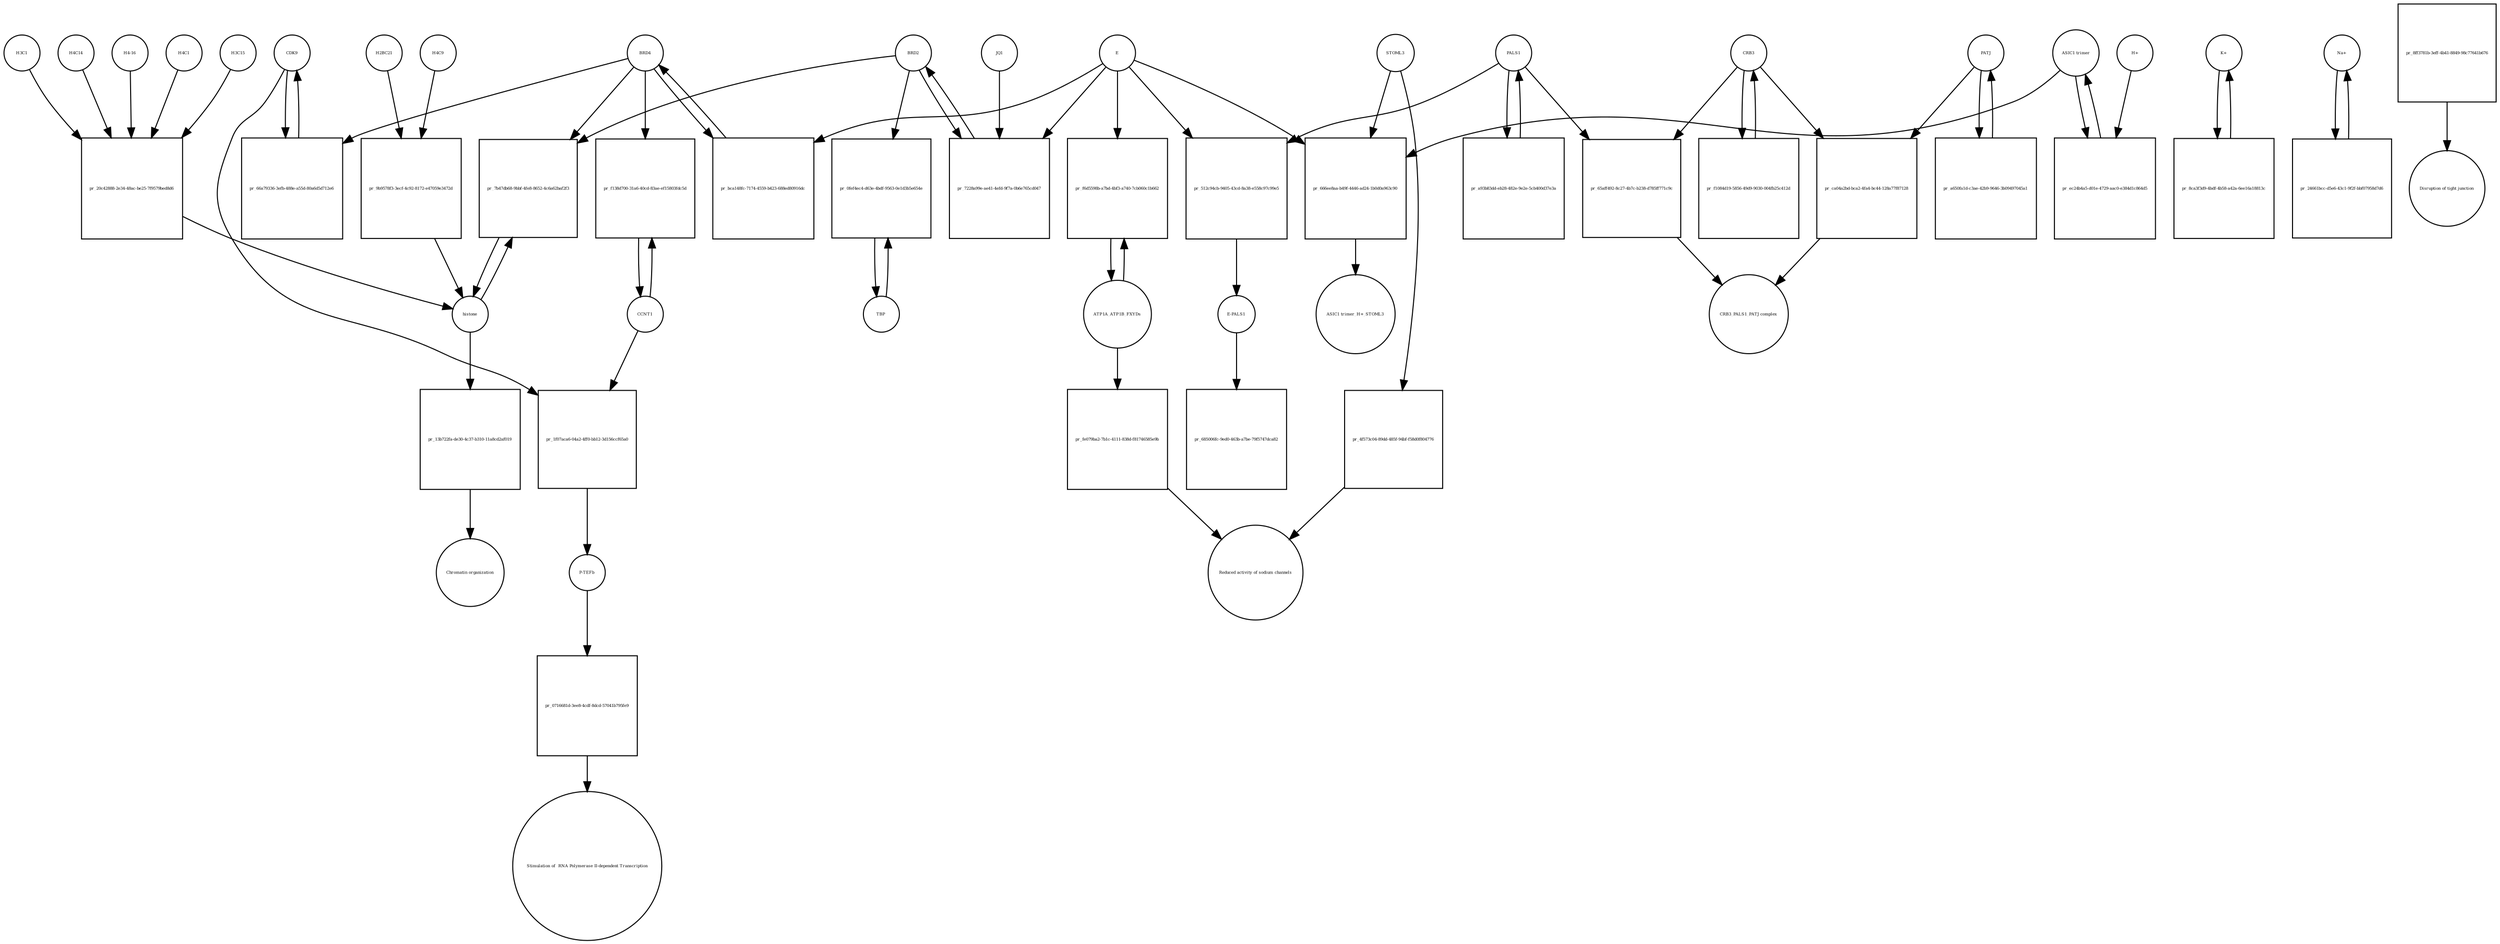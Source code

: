 strict digraph  {
CDK9 [annotation="", bipartite=0, cls=macromolecule, fontsize=4, label=CDK9, shape=circle];
"pr_66a79336-3efb-488e-a55d-80a6d5d712e6" [annotation="", bipartite=1, cls=process, fontsize=4, label="pr_66a79336-3efb-488e-a55d-80a6d5d712e6", shape=square];
BRD4 [annotation="", bipartite=0, cls=macromolecule, fontsize=4, label=BRD4, shape=circle];
CCNT1 [annotation="", bipartite=0, cls=macromolecule, fontsize=4, label=CCNT1, shape=circle];
"pr_f138d700-31a6-40cd-83ae-ef15803fdc5d" [annotation="", bipartite=1, cls=process, fontsize=4, label="pr_f138d700-31a6-40cd-83ae-ef15803fdc5d", shape=square];
histone [annotation="", bipartite=0, cls=complex, fontsize=4, label=histone, shape=circle];
"pr_7b47db68-9bbf-4fe8-8652-4c6a62baf2f3" [annotation="", bipartite=1, cls=process, fontsize=4, label="pr_7b47db68-9bbf-4fe8-8652-4c6a62baf2f3", shape=square];
BRD2 [annotation="", bipartite=0, cls=macromolecule, fontsize=4, label=BRD2, shape=circle];
"pr_bca148fc-7174-4559-b423-688ed80916dc" [annotation="", bipartite=1, cls=process, fontsize=4, label="pr_bca148fc-7174-4559-b423-688ed80916dc", shape=square];
E [annotation=urn_miriam_ncbiprotein_BCD58755, bipartite=0, cls=macromolecule, fontsize=4, label=E, shape=circle];
H4C14 [annotation="", bipartite=0, cls=macromolecule, fontsize=4, label=H4C14, shape=circle];
"pr_20c42888-2e34-48ac-be25-7f9579bed8d6" [annotation="", bipartite=1, cls=process, fontsize=4, label="pr_20c42888-2e34-48ac-be25-7f9579bed8d6", shape=square];
"H4-16" [annotation="", bipartite=0, cls=macromolecule, fontsize=4, label="H4-16", shape=circle];
H4C1 [annotation="", bipartite=0, cls=macromolecule, fontsize=4, label=H4C1, shape=circle];
H3C15 [annotation="", bipartite=0, cls=macromolecule, fontsize=4, label=H3C15, shape=circle];
H3C1 [annotation="", bipartite=0, cls=macromolecule, fontsize=4, label=H3C1, shape=circle];
"pr_7228a99e-ae41-4efd-9f7a-0b6e765cd047" [annotation="", bipartite=1, cls=process, fontsize=4, label="pr_7228a99e-ae41-4efd-9f7a-0b6e765cd047", shape=square];
JQ1 [annotation="", bipartite=0, cls=macromolecule, fontsize=4, label=JQ1, shape=circle];
TBP [annotation="", bipartite=0, cls=macromolecule, fontsize=4, label=TBP, shape=circle];
"pr_0fef4ec4-d63e-4bdf-9563-0e1d3b5e654e" [annotation="", bipartite=1, cls=process, fontsize=4, label="pr_0fef4ec4-d63e-4bdf-9563-0e1d3b5e654e", shape=square];
H4C9 [annotation="", bipartite=0, cls=macromolecule, fontsize=4, label=H4C9, shape=circle];
"pr_9b9578f3-3ecf-4c92-8172-e47059e3472d" [annotation="", bipartite=1, cls=process, fontsize=4, label="pr_9b9578f3-3ecf-4c92-8172-e47059e3472d", shape=square];
H2BC21 [annotation="", bipartite=0, cls=macromolecule, fontsize=4, label=H2BC21, shape=circle];
"pr_512c94cb-9405-43cd-8a38-e558c97c99e5" [annotation="", bipartite=1, cls=process, fontsize=4, label="pr_512c94cb-9405-43cd-8a38-e558c97c99e5", shape=square];
PALS1 [annotation="", bipartite=0, cls=macromolecule, fontsize=4, label=PALS1, shape=circle];
"E-PALS1" [annotation="", bipartite=0, cls=complex, fontsize=4, label="E-PALS1", shape=circle];
"pr_685006fc-9ed0-463b-a7be-79f5747dca82" [annotation="", bipartite=1, cls=process, fontsize=4, label="pr_685006fc-9ed0-463b-a7be-79f5747dca82", shape=square];
"pr_a93b83dd-eb28-482e-9e2e-5cb400d37e3a" [annotation="", bipartite=1, cls=process, fontsize=4, label="pr_a93b83dd-eb28-482e-9e2e-5cb400d37e3a", shape=square];
CRB3 [annotation="", bipartite=0, cls=macromolecule, fontsize=4, label=CRB3, shape=circle];
"pr_f1084d19-5856-49d9-9030-004fb25c412d" [annotation="", bipartite=1, cls=process, fontsize=4, label="pr_f1084d19-5856-49d9-9030-004fb25c412d", shape=square];
PATJ [annotation="", bipartite=0, cls=macromolecule, fontsize=4, label=PATJ, shape=circle];
"pr_a650fa1d-c3ae-42b9-9646-3b09497045a1" [annotation="", bipartite=1, cls=process, fontsize=4, label="pr_a650fa1d-c3ae-42b9-9646-3b09497045a1", shape=square];
ATP1A_ATP1B_FXYDs [annotation="", bipartite=0, cls=complex, fontsize=4, label=ATP1A_ATP1B_FXYDs, shape=circle];
"pr_f6d5598b-a7bd-4bf3-a740-7cb060c1b662" [annotation="", bipartite=1, cls=process, fontsize=4, label="pr_f6d5598b-a7bd-4bf3-a740-7cb060c1b662", shape=square];
"ASIC1 trimer" [annotation="", bipartite=0, cls=macromolecule, fontsize=4, label="ASIC1 trimer", shape=circle];
"pr_ec24b4a5-d01e-4729-aac0-e384d1c864d5" [annotation="", bipartite=1, cls=process, fontsize=4, label="pr_ec24b4a5-d01e-4729-aac0-e384d1c864d5", shape=square];
"H+" [annotation="", bipartite=0, cls="simple chemical", fontsize=4, label="H+", shape=circle];
"pr_666ee8aa-b49f-4446-ad24-1b0d0a963c90" [annotation="", bipartite=1, cls=process, fontsize=4, label="pr_666ee8aa-b49f-4446-ad24-1b0d0a963c90", shape=square];
STOML3 [annotation="", bipartite=0, cls=macromolecule, fontsize=4, label=STOML3, shape=circle];
"ASIC1 trimer_H+_STOML3" [annotation="", bipartite=0, cls=complex, fontsize=4, label="ASIC1 trimer_H+_STOML3", shape=circle];
"K+" [annotation="", bipartite=0, cls="simple chemical", fontsize=4, label="K+", shape=circle];
"pr_8ca3f3d9-4bdf-4b58-a42a-6ee16a18813c" [annotation="", bipartite=1, cls=process, fontsize=4, label="pr_8ca3f3d9-4bdf-4b58-a42a-6ee16a18813c", shape=square];
"Na+" [annotation="", bipartite=0, cls="simple chemical", fontsize=4, label="Na+", shape=circle];
"pr_24661bcc-d5e6-43c1-9f2f-bbf07958d7d6" [annotation="", bipartite=1, cls=process, fontsize=4, label="pr_24661bcc-d5e6-43c1-9f2f-bbf07958d7d6", shape=square];
"pr_65aff492-8c27-4b7c-b238-d785ff771c9c" [annotation="", bipartite=1, cls=process, fontsize=4, label="pr_65aff492-8c27-4b7c-b238-d785ff771c9c", shape=square];
"CRB3_PALS1_PATJ complex" [annotation="", bipartite=0, cls=complex, fontsize=4, label="CRB3_PALS1_PATJ complex", shape=circle];
"pr_ca04a2bd-bca2-4fa4-bc44-128a77f87128" [annotation="", bipartite=1, cls=process, fontsize=4, label="pr_ca04a2bd-bca2-4fa4-bc44-128a77f87128", shape=square];
"pr_fe079ba2-7b1c-4111-838d-f81746585e9b" [annotation="", bipartite=1, cls=process, fontsize=4, label="pr_fe079ba2-7b1c-4111-838d-f81746585e9b", shape=square];
"Reduced activity of sodium channels" [annotation="", bipartite=0, cls=phenotype, fontsize=4, label="Reduced activity of sodium channels", shape=circle];
"pr_4f573c04-89dd-485f-94bf-f58d0f804776" [annotation="", bipartite=1, cls=process, fontsize=4, label="pr_4f573c04-89dd-485f-94bf-f58d0f804776", shape=square];
"pr_8ff3781b-3eff-4b41-8849-98c77641b676" [annotation="", bipartite=1, cls=process, fontsize=4, label="pr_8ff3781b-3eff-4b41-8849-98c77641b676", shape=square];
"Disruption of tight junction" [annotation="", bipartite=0, cls=phenotype, fontsize=4, label="Disruption of tight junction", shape=circle];
"pr_1f07aca6-04a2-4ff0-bb12-3d156ccf65a0" [annotation="", bipartite=1, cls=process, fontsize=4, label="pr_1f07aca6-04a2-4ff0-bb12-3d156ccf65a0", shape=square];
"P-TEFb" [annotation="", bipartite=0, cls=complex, fontsize=4, label="P-TEFb", shape=circle];
"pr_0716681d-3ee8-4cdf-8dcd-57041b795fe9" [annotation="", bipartite=1, cls=process, fontsize=4, label="pr_0716681d-3ee8-4cdf-8dcd-57041b795fe9", shape=square];
" Stimulation of  RNA Polymerase II-dependent Transcription " [annotation="", bipartite=0, cls=phenotype, fontsize=4, label=" Stimulation of  RNA Polymerase II-dependent Transcription ", shape=circle];
"pr_13b722fa-de30-4c37-b310-11a8cd2af019" [annotation="", bipartite=1, cls=process, fontsize=4, label="pr_13b722fa-de30-4c37-b310-11a8cd2af019", shape=square];
"Chromatin organization" [annotation="", bipartite=0, cls=phenotype, fontsize=4, label="Chromatin organization", shape=circle];
CDK9 -> "pr_66a79336-3efb-488e-a55d-80a6d5d712e6"  [annotation="", interaction_type=consumption];
CDK9 -> "pr_1f07aca6-04a2-4ff0-bb12-3d156ccf65a0"  [annotation="", interaction_type=consumption];
"pr_66a79336-3efb-488e-a55d-80a6d5d712e6" -> CDK9  [annotation="", interaction_type=production];
BRD4 -> "pr_66a79336-3efb-488e-a55d-80a6d5d712e6"  [annotation="urn_miriam_doi_10.18632%2Foncotarget.18583|urn_miriam_doi_10.1016%2Fj.molcel.2005.06.027", interaction_type=catalysis];
BRD4 -> "pr_f138d700-31a6-40cd-83ae-ef15803fdc5d"  [annotation="urn_miriam_doi_10.1016%2Fj.molcel.2005.06.027", interaction_type=catalysis];
BRD4 -> "pr_7b47db68-9bbf-4fe8-8652-4c6a62baf2f3"  [annotation="urn_miriam_doi_10.1038%2Fnsmb.3228.|urn_miriam_doi_10.1016%2Fj.molcel.2008.01.018", interaction_type=catalysis];
BRD4 -> "pr_bca148fc-7174-4559-b423-688ed80916dc"  [annotation="", interaction_type=consumption];
CCNT1 -> "pr_f138d700-31a6-40cd-83ae-ef15803fdc5d"  [annotation="", interaction_type=consumption];
CCNT1 -> "pr_1f07aca6-04a2-4ff0-bb12-3d156ccf65a0"  [annotation="", interaction_type=consumption];
"pr_f138d700-31a6-40cd-83ae-ef15803fdc5d" -> CCNT1  [annotation="", interaction_type=production];
histone -> "pr_7b47db68-9bbf-4fe8-8652-4c6a62baf2f3"  [annotation="", interaction_type=consumption];
histone -> "pr_13b722fa-de30-4c37-b310-11a8cd2af019"  [annotation="", interaction_type=consumption];
"pr_7b47db68-9bbf-4fe8-8652-4c6a62baf2f3" -> histone  [annotation="", interaction_type=production];
BRD2 -> "pr_7b47db68-9bbf-4fe8-8652-4c6a62baf2f3"  [annotation="urn_miriam_doi_10.1038%2Fnsmb.3228.|urn_miriam_doi_10.1016%2Fj.molcel.2008.01.018", interaction_type=catalysis];
BRD2 -> "pr_7228a99e-ae41-4efd-9f7a-0b6e765cd047"  [annotation="", interaction_type=consumption];
BRD2 -> "pr_0fef4ec4-d63e-4bdf-9563-0e1d3b5e654e"  [annotation="urn_miriam_doi_10.1007%2Fs11010-006-9223-6", interaction_type=catalysis];
"pr_bca148fc-7174-4559-b423-688ed80916dc" -> BRD4  [annotation="", interaction_type=production];
E -> "pr_bca148fc-7174-4559-b423-688ed80916dc"  [annotation="urn_miriam_doi_10.1038%2Fs41586-020-2286-9", interaction_type=inhibition];
E -> "pr_7228a99e-ae41-4efd-9f7a-0b6e765cd047"  [annotation="urn_miriam_doi_10.1038%2Fs41586-020-2286-9|urn_miriam_doi_10.1080%2F15592294.2018.1469891", interaction_type=inhibition];
E -> "pr_512c94cb-9405-43cd-8a38-e558c97c99e5"  [annotation="", interaction_type=consumption];
E -> "pr_f6d5598b-a7bd-4bf3-a740-7cb060c1b662"  [annotation="urn_miriam_doi_10.1016%2Fj.virol.2011.03.029", interaction_type=inhibition];
E -> "pr_666ee8aa-b49f-4446-ad24-1b0d0a963c90"  [annotation="urn_miriam_doi_10.1016%2Fj.virol.2011.03.029", interaction_type=inhibition];
H4C14 -> "pr_20c42888-2e34-48ac-be25-7f9579bed8d6"  [annotation="", interaction_type=consumption];
"pr_20c42888-2e34-48ac-be25-7f9579bed8d6" -> histone  [annotation="", interaction_type=production];
"H4-16" -> "pr_20c42888-2e34-48ac-be25-7f9579bed8d6"  [annotation="", interaction_type=consumption];
H4C1 -> "pr_20c42888-2e34-48ac-be25-7f9579bed8d6"  [annotation="", interaction_type=consumption];
H3C15 -> "pr_20c42888-2e34-48ac-be25-7f9579bed8d6"  [annotation="", interaction_type=consumption];
H3C1 -> "pr_20c42888-2e34-48ac-be25-7f9579bed8d6"  [annotation="", interaction_type=consumption];
"pr_7228a99e-ae41-4efd-9f7a-0b6e765cd047" -> BRD2  [annotation="", interaction_type=production];
JQ1 -> "pr_7228a99e-ae41-4efd-9f7a-0b6e765cd047"  [annotation="urn_miriam_doi_10.1038%2Fs41586-020-2286-9|urn_miriam_doi_10.1080%2F15592294.2018.1469891", interaction_type=inhibition];
TBP -> "pr_0fef4ec4-d63e-4bdf-9563-0e1d3b5e654e"  [annotation="", interaction_type=consumption];
"pr_0fef4ec4-d63e-4bdf-9563-0e1d3b5e654e" -> TBP  [annotation="", interaction_type=production];
H4C9 -> "pr_9b9578f3-3ecf-4c92-8172-e47059e3472d"  [annotation="", interaction_type=consumption];
"pr_9b9578f3-3ecf-4c92-8172-e47059e3472d" -> histone  [annotation="", interaction_type=production];
H2BC21 -> "pr_9b9578f3-3ecf-4c92-8172-e47059e3472d"  [annotation="", interaction_type=consumption];
"pr_512c94cb-9405-43cd-8a38-e558c97c99e5" -> "E-PALS1"  [annotation="", interaction_type=production];
PALS1 -> "pr_512c94cb-9405-43cd-8a38-e558c97c99e5"  [annotation="", interaction_type=consumption];
PALS1 -> "pr_a93b83dd-eb28-482e-9e2e-5cb400d37e3a"  [annotation="", interaction_type=consumption];
PALS1 -> "pr_65aff492-8c27-4b7c-b238-d785ff771c9c"  [annotation="", interaction_type=consumption];
"E-PALS1" -> "pr_685006fc-9ed0-463b-a7be-79f5747dca82"  [annotation="", interaction_type=consumption];
"pr_a93b83dd-eb28-482e-9e2e-5cb400d37e3a" -> PALS1  [annotation="", interaction_type=production];
CRB3 -> "pr_f1084d19-5856-49d9-9030-004fb25c412d"  [annotation="", interaction_type=consumption];
CRB3 -> "pr_65aff492-8c27-4b7c-b238-d785ff771c9c"  [annotation="", interaction_type=consumption];
CRB3 -> "pr_ca04a2bd-bca2-4fa4-bc44-128a77f87128"  [annotation="", interaction_type=consumption];
"pr_f1084d19-5856-49d9-9030-004fb25c412d" -> CRB3  [annotation="", interaction_type=production];
PATJ -> "pr_a650fa1d-c3ae-42b9-9646-3b09497045a1"  [annotation="", interaction_type=consumption];
PATJ -> "pr_ca04a2bd-bca2-4fa4-bc44-128a77f87128"  [annotation="", interaction_type=consumption];
"pr_a650fa1d-c3ae-42b9-9646-3b09497045a1" -> PATJ  [annotation="", interaction_type=production];
ATP1A_ATP1B_FXYDs -> "pr_f6d5598b-a7bd-4bf3-a740-7cb060c1b662"  [annotation="", interaction_type=consumption];
ATP1A_ATP1B_FXYDs -> "pr_fe079ba2-7b1c-4111-838d-f81746585e9b"  [annotation="", interaction_type=consumption];
"pr_f6d5598b-a7bd-4bf3-a740-7cb060c1b662" -> ATP1A_ATP1B_FXYDs  [annotation="", interaction_type=production];
"ASIC1 trimer" -> "pr_ec24b4a5-d01e-4729-aac0-e384d1c864d5"  [annotation="", interaction_type=consumption];
"ASIC1 trimer" -> "pr_666ee8aa-b49f-4446-ad24-1b0d0a963c90"  [annotation="", interaction_type=consumption];
"pr_ec24b4a5-d01e-4729-aac0-e384d1c864d5" -> "ASIC1 trimer"  [annotation="", interaction_type=production];
"H+" -> "pr_ec24b4a5-d01e-4729-aac0-e384d1c864d5"  [annotation="", interaction_type=consumption];
"pr_666ee8aa-b49f-4446-ad24-1b0d0a963c90" -> "ASIC1 trimer_H+_STOML3"  [annotation="", interaction_type=production];
STOML3 -> "pr_666ee8aa-b49f-4446-ad24-1b0d0a963c90"  [annotation="", interaction_type=consumption];
STOML3 -> "pr_4f573c04-89dd-485f-94bf-f58d0f804776"  [annotation="", interaction_type=consumption];
"K+" -> "pr_8ca3f3d9-4bdf-4b58-a42a-6ee16a18813c"  [annotation="", interaction_type=consumption];
"pr_8ca3f3d9-4bdf-4b58-a42a-6ee16a18813c" -> "K+"  [annotation="", interaction_type=production];
"Na+" -> "pr_24661bcc-d5e6-43c1-9f2f-bbf07958d7d6"  [annotation="", interaction_type=consumption];
"pr_24661bcc-d5e6-43c1-9f2f-bbf07958d7d6" -> "Na+"  [annotation="", interaction_type=production];
"pr_65aff492-8c27-4b7c-b238-d785ff771c9c" -> "CRB3_PALS1_PATJ complex"  [annotation="", interaction_type=production];
"pr_ca04a2bd-bca2-4fa4-bc44-128a77f87128" -> "CRB3_PALS1_PATJ complex"  [annotation="", interaction_type=production];
"pr_fe079ba2-7b1c-4111-838d-f81746585e9b" -> "Reduced activity of sodium channels"  [annotation="", interaction_type=production];
"pr_4f573c04-89dd-485f-94bf-f58d0f804776" -> "Reduced activity of sodium channels"  [annotation="", interaction_type=production];
"pr_8ff3781b-3eff-4b41-8849-98c77641b676" -> "Disruption of tight junction"  [annotation="", interaction_type=production];
"pr_1f07aca6-04a2-4ff0-bb12-3d156ccf65a0" -> "P-TEFb"  [annotation="", interaction_type=production];
"P-TEFb" -> "pr_0716681d-3ee8-4cdf-8dcd-57041b795fe9"  [annotation="", interaction_type=consumption];
"pr_0716681d-3ee8-4cdf-8dcd-57041b795fe9" -> " Stimulation of  RNA Polymerase II-dependent Transcription "  [annotation="", interaction_type=production];
"pr_13b722fa-de30-4c37-b310-11a8cd2af019" -> "Chromatin organization"  [annotation="", interaction_type=production];
}
